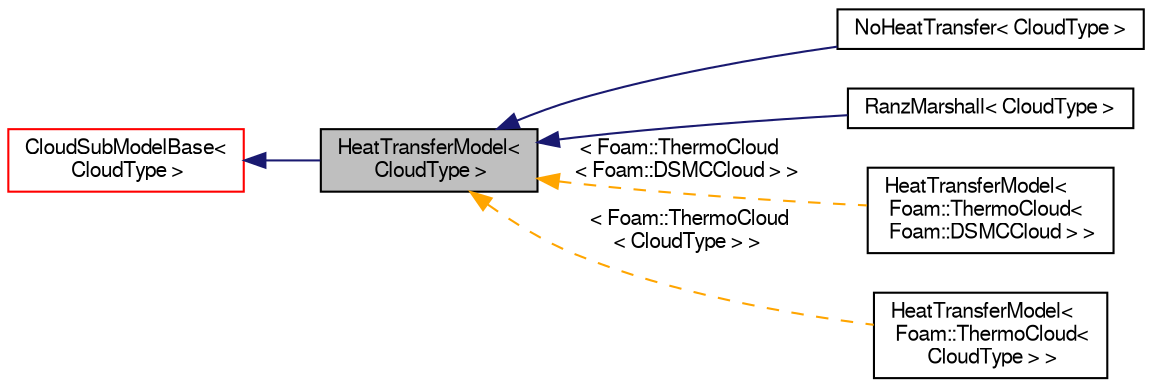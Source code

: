 digraph "HeatTransferModel&lt; CloudType &gt;"
{
  bgcolor="transparent";
  edge [fontname="FreeSans",fontsize="10",labelfontname="FreeSans",labelfontsize="10"];
  node [fontname="FreeSans",fontsize="10",shape=record];
  rankdir="LR";
  Node1 [label="HeatTransferModel\<\l CloudType \>",height=0.2,width=0.4,color="black", fillcolor="grey75", style="filled" fontcolor="black"];
  Node2 -> Node1 [dir="back",color="midnightblue",fontsize="10",style="solid",fontname="FreeSans"];
  Node2 [label="CloudSubModelBase\<\l CloudType \>",height=0.2,width=0.4,color="red",URL="$a00276.html",tooltip="Base class for cloud sub-models. "];
  Node1 -> Node3 [dir="back",color="midnightblue",fontsize="10",style="solid",fontname="FreeSans"];
  Node3 [label="NoHeatTransfer\< CloudType \>",height=0.2,width=0.4,color="black",URL="$a01560.html",tooltip="Dummy heat transfer model for &#39;none&#39;. "];
  Node1 -> Node4 [dir="back",color="midnightblue",fontsize="10",style="solid",fontname="FreeSans"];
  Node4 [label="RanzMarshall\< CloudType \>",height=0.2,width=0.4,color="black",URL="$a02008.html",tooltip="The Ranz-Marshall correlation for heat transfer. "];
  Node1 -> Node5 [dir="back",color="orange",fontsize="10",style="dashed",label=" \< Foam::ThermoCloud\l\< Foam::DSMCCloud \> \>" ,fontname="FreeSans"];
  Node5 [label="HeatTransferModel\<\l Foam::ThermoCloud\<\l Foam::DSMCCloud \> \>",height=0.2,width=0.4,color="black",URL="$a00962.html"];
  Node1 -> Node6 [dir="back",color="orange",fontsize="10",style="dashed",label=" \< Foam::ThermoCloud\l\< CloudType \> \>" ,fontname="FreeSans"];
  Node6 [label="HeatTransferModel\<\l Foam::ThermoCloud\<\l CloudType \> \>",height=0.2,width=0.4,color="black",URL="$a00962.html"];
}
